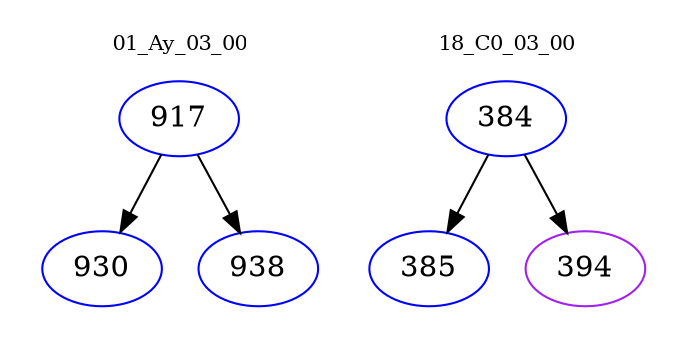 digraph{
subgraph cluster_0 {
color = white
label = "01_Ay_03_00";
fontsize=10;
T0_917 [label="917", color="blue"]
T0_917 -> T0_930 [color="black"]
T0_930 [label="930", color="blue"]
T0_917 -> T0_938 [color="black"]
T0_938 [label="938", color="blue"]
}
subgraph cluster_1 {
color = white
label = "18_C0_03_00";
fontsize=10;
T1_384 [label="384", color="blue"]
T1_384 -> T1_385 [color="black"]
T1_385 [label="385", color="blue"]
T1_384 -> T1_394 [color="black"]
T1_394 [label="394", color="purple"]
}
}
